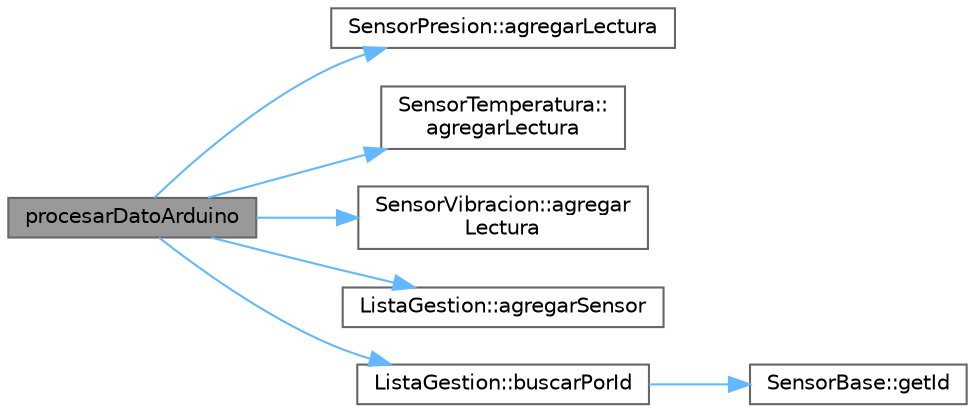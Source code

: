 digraph "procesarDatoArduino"
{
 // INTERACTIVE_SVG=YES
 // LATEX_PDF_SIZE
  bgcolor="transparent";
  edge [fontname=Helvetica,fontsize=10,labelfontname=Helvetica,labelfontsize=10];
  node [fontname=Helvetica,fontsize=10,shape=box,height=0.2,width=0.4];
  rankdir="LR";
  Node1 [id="Node000001",label="procesarDatoArduino",height=0.2,width=0.4,color="gray40", fillcolor="grey60", style="filled", fontcolor="black",tooltip=" "];
  Node1 -> Node2 [id="edge1_Node000001_Node000002",color="steelblue1",style="solid",tooltip=" "];
  Node2 [id="Node000002",label="SensorPresion::agregarLectura",height=0.2,width=0.4,color="grey40", fillcolor="white", style="filled",URL="$classSensorPresion.html#a74f7b45a7c8bf0112b1b5fa731e7c01a",tooltip="Agrega una lectura de presión."];
  Node1 -> Node3 [id="edge2_Node000001_Node000003",color="steelblue1",style="solid",tooltip=" "];
  Node3 [id="Node000003",label="SensorTemperatura::\lagregarLectura",height=0.2,width=0.4,color="grey40", fillcolor="white", style="filled",URL="$classSensorTemperatura.html#a67ba3701777323091ebd137a80b595fd",tooltip="Agrega una lectura de temperatura."];
  Node1 -> Node4 [id="edge3_Node000001_Node000004",color="steelblue1",style="solid",tooltip=" "];
  Node4 [id="Node000004",label="SensorVibracion::agregar\lLectura",height=0.2,width=0.4,color="grey40", fillcolor="white", style="filled",URL="$classSensorVibracion.html#ae17c569003f2be391181fc1b30a51d11",tooltip="Agrega una lectura de vibración."];
  Node1 -> Node5 [id="edge4_Node000001_Node000005",color="steelblue1",style="solid",tooltip=" "];
  Node5 [id="Node000005",label="ListaGestion::agregarSensor",height=0.2,width=0.4,color="grey40", fillcolor="white", style="filled",URL="$classListaGestion.html#a93c07afe09ff55b0d8ba7102b079b6d2",tooltip="Agrega un sensor a la lista."];
  Node1 -> Node6 [id="edge5_Node000001_Node000006",color="steelblue1",style="solid",tooltip=" "];
  Node6 [id="Node000006",label="ListaGestion::buscarPorId",height=0.2,width=0.4,color="grey40", fillcolor="white", style="filled",URL="$classListaGestion.html#aeca95b9079e888ba6318b5d6daea5fad",tooltip="Busca un sensor por ID."];
  Node6 -> Node7 [id="edge6_Node000006_Node000007",color="steelblue1",style="solid",tooltip=" "];
  Node7 [id="Node000007",label="SensorBase::getId",height=0.2,width=0.4,color="grey40", fillcolor="white", style="filled",URL="$classSensorBase.html#afcf1ece5fa3b4ffef2c74b65c90f1a8f",tooltip="Obtiene el ID del sensor."];
}
